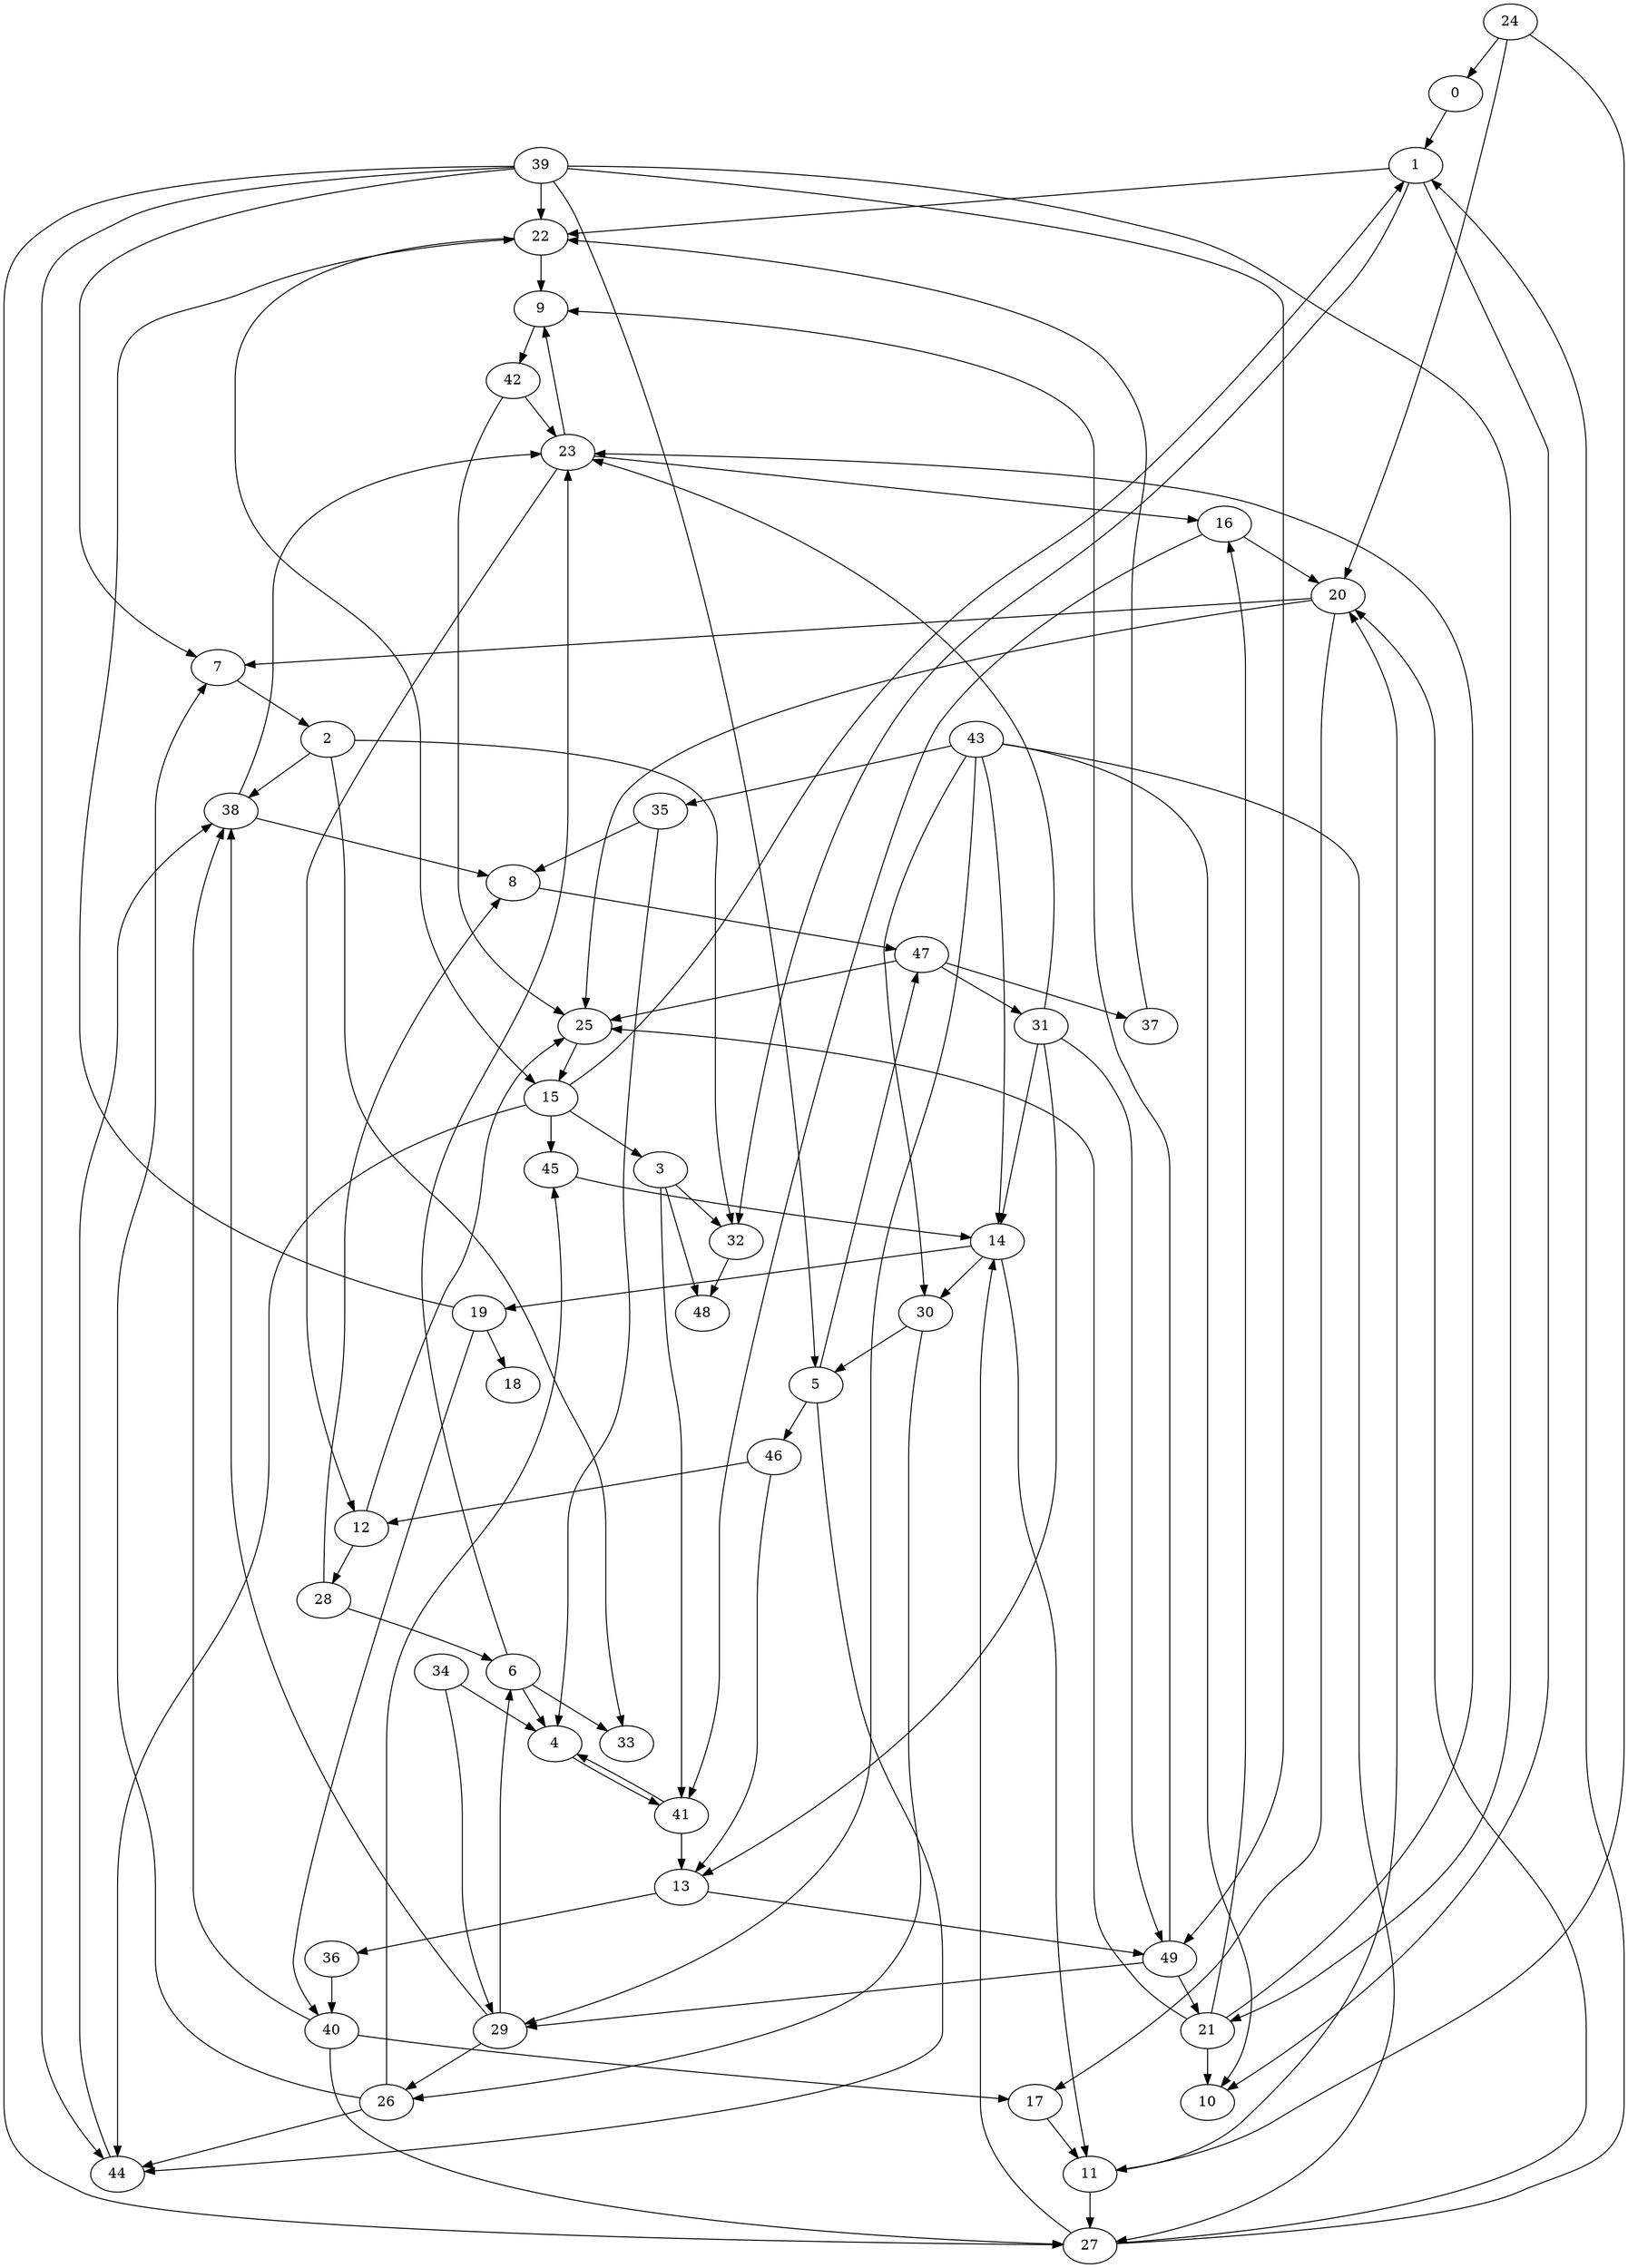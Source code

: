 strict digraph {
0;
1;
2;
3;
4;
5;
6;
7;
8;
9;
10;
11;
12;
13;
14;
15;
16;
17;
18;
19;
20;
21;
22;
23;
24;
25;
26;
27;
28;
29;
30;
31;
32;
33;
34;
35;
36;
37;
38;
39;
40;
41;
42;
43;
44;
45;
46;
47;
48;
49;
0 -> 1 [weight=1];
1 -> 10 [weight=4];
1 -> 22 [weight=4];
1 -> 32 [weight=2];
2 -> 32 [weight=10];
2 -> 33 [weight=10];
2 -> 38 [weight=5];
3 -> 32 [weight=10];
3 -> 41 [weight=9];
3 -> 48 [weight=7];
4 -> 41 [weight=3];
5 -> 44 [weight=7];
5 -> 46 [weight=8];
5 -> 47 [weight=10];
6 -> 4 [weight=2];
6 -> 23 [weight=5];
6 -> 33 [weight=9];
7 -> 2 [weight=9];
8 -> 47 [weight=1];
9 -> 42 [weight=10];
11 -> 20 [weight=2];
11 -> 27 [weight=7];
12 -> 25 [weight=3];
12 -> 28 [weight=8];
13 -> 36 [weight=5];
13 -> 49 [weight=1];
14 -> 11 [weight=10];
14 -> 19 [weight=7];
14 -> 30 [weight=5];
15 -> 1 [weight=1];
15 -> 3 [weight=4];
15 -> 44 [weight=4];
15 -> 45 [weight=6];
16 -> 20 [weight=3];
16 -> 41 [weight=3];
17 -> 11 [weight=4];
19 -> 18 [weight=10];
19 -> 22 [weight=5];
19 -> 40 [weight=2];
20 -> 7 [weight=4];
20 -> 17 [weight=9];
20 -> 25 [weight=5];
21 -> 10 [weight=9];
21 -> 16 [weight=4];
21 -> 23 [weight=1];
21 -> 25 [weight=5];
22 -> 9 [weight=5];
22 -> 15 [weight=3];
23 -> 9 [weight=6];
23 -> 12 [weight=2];
23 -> 16 [weight=8];
24 -> 0 [weight=3];
24 -> 11 [weight=5];
24 -> 20 [weight=9];
25 -> 15 [weight=3];
26 -> 7 [weight=2];
26 -> 44 [weight=3];
26 -> 45 [weight=8];
27 -> 1 [weight=2];
27 -> 14 [weight=3];
27 -> 20 [weight=7];
28 -> 6 [weight=1];
28 -> 8 [weight=6];
29 -> 6 [weight=10];
29 -> 26 [weight=4];
29 -> 38 [weight=3];
30 -> 5 [weight=2];
30 -> 26 [weight=7];
31 -> 13 [weight=1];
31 -> 14 [weight=2];
31 -> 23 [weight=6];
31 -> 49 [weight=3];
32 -> 48 [weight=3];
34 -> 4 [weight=5];
34 -> 29 [weight=4];
35 -> 4 [weight=1];
35 -> 8 [weight=10];
36 -> 40 [weight=9];
37 -> 22 [weight=1];
38 -> 8 [weight=5];
38 -> 23 [weight=9];
39 -> 5 [weight=1];
39 -> 7 [weight=2];
39 -> 21 [weight=5];
39 -> 22 [weight=4];
39 -> 27 [weight=9];
39 -> 44 [weight=3];
39 -> 49 [weight=7];
40 -> 17 [weight=1];
40 -> 27 [weight=8];
40 -> 38 [weight=9];
41 -> 4 [weight=3];
41 -> 13 [weight=10];
42 -> 23 [weight=3];
42 -> 25 [weight=10];
43 -> 10 [weight=2];
43 -> 14 [weight=2];
43 -> 27 [weight=8];
43 -> 29 [weight=7];
43 -> 30 [weight=3];
43 -> 35 [weight=4];
44 -> 38 [weight=9];
45 -> 14 [weight=8];
46 -> 12 [weight=6];
46 -> 13 [weight=9];
47 -> 25 [weight=7];
47 -> 31 [weight=6];
47 -> 37 [weight=1];
49 -> 9 [weight=8];
49 -> 21 [weight=8];
49 -> 29 [weight=7];
}
